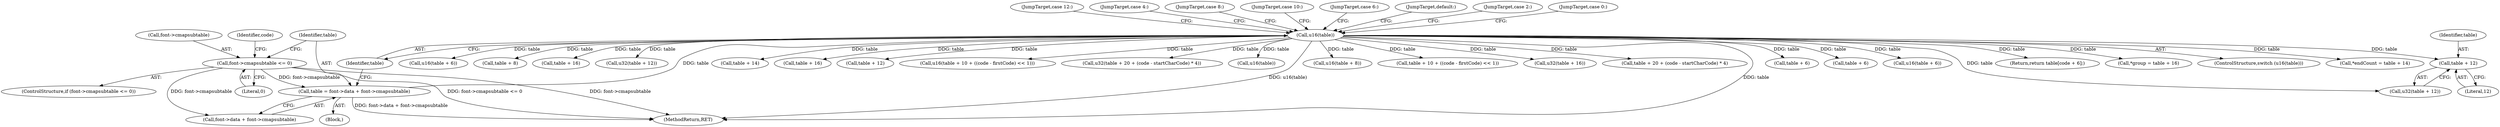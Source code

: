 digraph "0_ghostscript_961b10cdd71403072fb99401a45f3bef6ce53626@pointer" {
"1000355" [label="(Call,table + 12)"];
"1000141" [label="(Call,u16(table))"];
"1000131" [label="(Call,table = font->data + font->cmapsubtable)"];
"1000124" [label="(Call,font->cmapsubtable <= 0)"];
"1000283" [label="(Call,u16(table + 8))"];
"1000121" [label="(Block,)"];
"1000301" [label="(Call,table + 10 + ((code - firstCode) << 1))"];
"1000322" [label="(Call,u32(table + 16))"];
"1000349" [label="(JumpTarget,case 12:)"];
"1000340" [label="(Call,table + 20 + (code - startCharCode) * 4)"];
"1000354" [label="(Call,u32(table + 12))"];
"1000151" [label="(JumpTarget,case 4:)"];
"1000157" [label="(Call,table + 6)"];
"1000277" [label="(Call,table + 6)"];
"1000124" [label="(Call,font->cmapsubtable <= 0)"];
"1000418" [label="(JumpTarget,case 8:)"];
"1000276" [label="(Call,u16(table + 6))"];
"1000145" [label="(Return,return table[code + 6];)"];
"1000132" [label="(Identifier,table)"];
"1000359" [label="(Call,*group = table + 16)"];
"1000130" [label="(Identifier,code)"];
"1000140" [label="(ControlStructure,switch (u16(table)))"];
"1000310" [label="(JumpTarget,case 10:)"];
"1000357" [label="(Literal,12)"];
"1000271" [label="(JumpTarget,case 6:)"];
"1000131" [label="(Call,table = font->data + font->cmapsubtable)"];
"1000161" [label="(Call,*endCount = table + 14)"];
"1000356" [label="(Identifier,table)"];
"1000156" [label="(Call,u16(table + 6))"];
"1000419" [label="(JumpTarget,default:)"];
"1000417" [label="(JumpTarget,case 2:)"];
"1000284" [label="(Call,table + 8)"];
"1000323" [label="(Call,table + 16)"];
"1000133" [label="(Call,font->data + font->cmapsubtable)"];
"1000355" [label="(Call,table + 12)"];
"1000144" [label="(JumpTarget,case 0:)"];
"1000315" [label="(Call,u32(table + 12))"];
"1000142" [label="(Identifier,table)"];
"1000163" [label="(Call,table + 14)"];
"1000818" [label="(MethodReturn,RET)"];
"1000123" [label="(ControlStructure,if (font->cmapsubtable <= 0))"];
"1000141" [label="(Call,u16(table))"];
"1000361" [label="(Call,table + 16)"];
"1000316" [label="(Call,table + 12)"];
"1000125" [label="(Call,font->cmapsubtable)"];
"1000300" [label="(Call,u16(table + 10 + ((code - firstCode) << 1)))"];
"1000339" [label="(Call,u32(table + 20 + (code - startCharCode) * 4))"];
"1000128" [label="(Literal,0)"];
"1000422" [label="(Call,u16(table))"];
"1000355" -> "1000354"  [label="AST: "];
"1000355" -> "1000357"  [label="CFG: "];
"1000356" -> "1000355"  [label="AST: "];
"1000357" -> "1000355"  [label="AST: "];
"1000354" -> "1000355"  [label="CFG: "];
"1000141" -> "1000355"  [label="DDG: table"];
"1000141" -> "1000140"  [label="AST: "];
"1000141" -> "1000142"  [label="CFG: "];
"1000142" -> "1000141"  [label="AST: "];
"1000144" -> "1000141"  [label="CFG: "];
"1000151" -> "1000141"  [label="CFG: "];
"1000271" -> "1000141"  [label="CFG: "];
"1000310" -> "1000141"  [label="CFG: "];
"1000349" -> "1000141"  [label="CFG: "];
"1000417" -> "1000141"  [label="CFG: "];
"1000418" -> "1000141"  [label="CFG: "];
"1000419" -> "1000141"  [label="CFG: "];
"1000141" -> "1000818"  [label="DDG: table"];
"1000141" -> "1000818"  [label="DDG: u16(table)"];
"1000131" -> "1000141"  [label="DDG: table"];
"1000141" -> "1000145"  [label="DDG: table"];
"1000141" -> "1000156"  [label="DDG: table"];
"1000141" -> "1000157"  [label="DDG: table"];
"1000141" -> "1000161"  [label="DDG: table"];
"1000141" -> "1000163"  [label="DDG: table"];
"1000141" -> "1000276"  [label="DDG: table"];
"1000141" -> "1000277"  [label="DDG: table"];
"1000141" -> "1000283"  [label="DDG: table"];
"1000141" -> "1000284"  [label="DDG: table"];
"1000141" -> "1000300"  [label="DDG: table"];
"1000141" -> "1000301"  [label="DDG: table"];
"1000141" -> "1000315"  [label="DDG: table"];
"1000141" -> "1000316"  [label="DDG: table"];
"1000141" -> "1000322"  [label="DDG: table"];
"1000141" -> "1000323"  [label="DDG: table"];
"1000141" -> "1000339"  [label="DDG: table"];
"1000141" -> "1000340"  [label="DDG: table"];
"1000141" -> "1000354"  [label="DDG: table"];
"1000141" -> "1000359"  [label="DDG: table"];
"1000141" -> "1000361"  [label="DDG: table"];
"1000141" -> "1000422"  [label="DDG: table"];
"1000131" -> "1000121"  [label="AST: "];
"1000131" -> "1000133"  [label="CFG: "];
"1000132" -> "1000131"  [label="AST: "];
"1000133" -> "1000131"  [label="AST: "];
"1000142" -> "1000131"  [label="CFG: "];
"1000131" -> "1000818"  [label="DDG: font->data + font->cmapsubtable"];
"1000124" -> "1000131"  [label="DDG: font->cmapsubtable"];
"1000124" -> "1000123"  [label="AST: "];
"1000124" -> "1000128"  [label="CFG: "];
"1000125" -> "1000124"  [label="AST: "];
"1000128" -> "1000124"  [label="AST: "];
"1000130" -> "1000124"  [label="CFG: "];
"1000132" -> "1000124"  [label="CFG: "];
"1000124" -> "1000818"  [label="DDG: font->cmapsubtable"];
"1000124" -> "1000818"  [label="DDG: font->cmapsubtable <= 0"];
"1000124" -> "1000133"  [label="DDG: font->cmapsubtable"];
}
